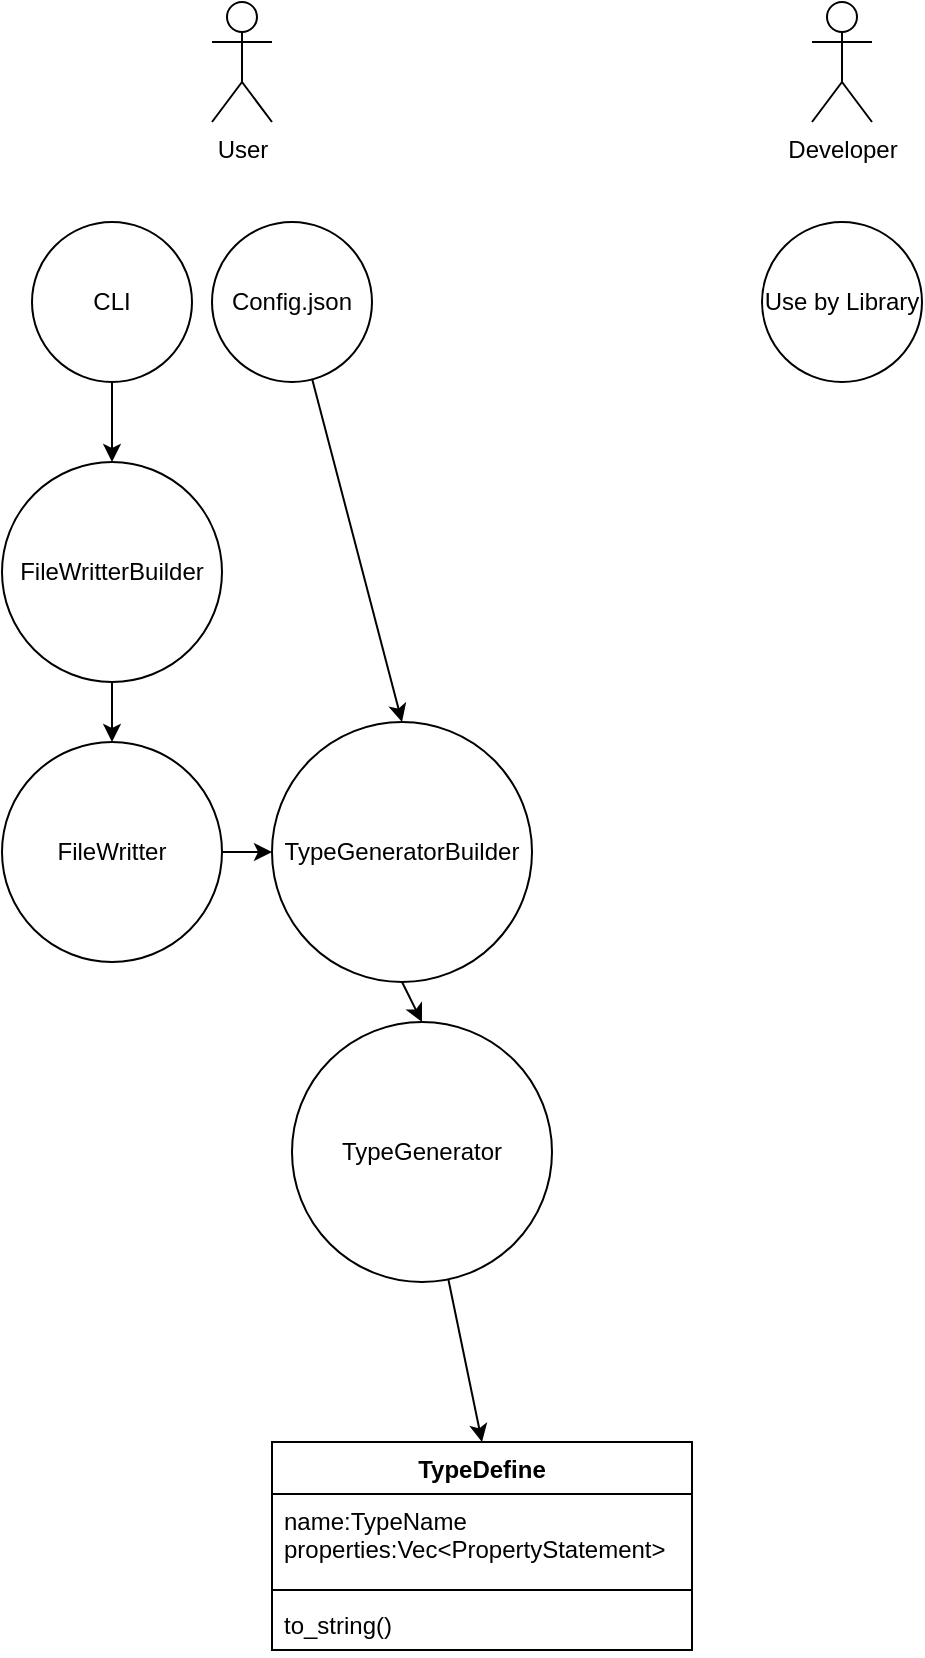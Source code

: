 <mxfile>
    <diagram id="C0DqR99-kkAK9X3leMUD" name="Page-1">
        <mxGraphModel dx="1198" dy="804" grid="1" gridSize="10" guides="1" tooltips="1" connect="1" arrows="1" fold="1" page="1" pageScale="1" pageWidth="827" pageHeight="1169" math="0" shadow="0">
            <root>
                <mxCell id="0"/>
                <mxCell id="1" parent="0"/>
                <mxCell id="2" value="User" style="shape=umlActor;verticalLabelPosition=bottom;verticalAlign=top;html=1;outlineConnect=0;" vertex="1" parent="1">
                    <mxGeometry x="150" y="30" width="30" height="60" as="geometry"/>
                </mxCell>
                <mxCell id="3" value="Developer" style="shape=umlActor;verticalLabelPosition=bottom;verticalAlign=top;html=1;outlineConnect=0;" vertex="1" parent="1">
                    <mxGeometry x="450" y="30" width="30" height="60" as="geometry"/>
                </mxCell>
                <mxCell id="21" style="edgeStyle=none;html=1;entryX=0.5;entryY=0;entryDx=0;entryDy=0;" edge="1" parent="1" source="4" target="12">
                    <mxGeometry relative="1" as="geometry"/>
                </mxCell>
                <mxCell id="4" value="CLI" style="ellipse;whiteSpace=wrap;html=1;aspect=fixed;" vertex="1" parent="1">
                    <mxGeometry x="60" y="140" width="80" height="80" as="geometry"/>
                </mxCell>
                <mxCell id="16" style="edgeStyle=none;html=1;entryX=0.5;entryY=0;entryDx=0;entryDy=0;" edge="1" parent="1" source="5" target="13">
                    <mxGeometry relative="1" as="geometry"/>
                </mxCell>
                <mxCell id="5" value="Config.json" style="ellipse;whiteSpace=wrap;html=1;aspect=fixed;" vertex="1" parent="1">
                    <mxGeometry x="150" y="140" width="80" height="80" as="geometry"/>
                </mxCell>
                <mxCell id="6" value="Use by Library" style="ellipse;whiteSpace=wrap;html=1;aspect=fixed;" vertex="1" parent="1">
                    <mxGeometry x="425" y="140" width="80" height="80" as="geometry"/>
                </mxCell>
                <mxCell id="7" value="TypeDefine" style="swimlane;fontStyle=1;align=center;verticalAlign=top;childLayout=stackLayout;horizontal=1;startSize=26;horizontalStack=0;resizeParent=1;resizeParentMax=0;resizeLast=0;collapsible=1;marginBottom=0;" vertex="1" parent="1">
                    <mxGeometry x="180" y="750" width="210" height="104" as="geometry"/>
                </mxCell>
                <mxCell id="8" value="name:TypeName&#10;properties:Vec&lt;PropertyStatement&gt;&#10;" style="text;strokeColor=none;fillColor=none;align=left;verticalAlign=top;spacingLeft=4;spacingRight=4;overflow=hidden;rotatable=0;points=[[0,0.5],[1,0.5]];portConstraint=eastwest;" vertex="1" parent="7">
                    <mxGeometry y="26" width="210" height="44" as="geometry"/>
                </mxCell>
                <mxCell id="9" value="" style="line;strokeWidth=1;fillColor=none;align=left;verticalAlign=middle;spacingTop=-1;spacingLeft=3;spacingRight=3;rotatable=0;labelPosition=right;points=[];portConstraint=eastwest;" vertex="1" parent="7">
                    <mxGeometry y="70" width="210" height="8" as="geometry"/>
                </mxCell>
                <mxCell id="10" value="to_string()" style="text;strokeColor=none;fillColor=none;align=left;verticalAlign=top;spacingLeft=4;spacingRight=4;overflow=hidden;rotatable=0;points=[[0,0.5],[1,0.5]];portConstraint=eastwest;" vertex="1" parent="7">
                    <mxGeometry y="78" width="210" height="26" as="geometry"/>
                </mxCell>
                <mxCell id="15" style="edgeStyle=none;html=1;entryX=0.5;entryY=0;entryDx=0;entryDy=0;" edge="1" parent="1" source="12" target="14">
                    <mxGeometry relative="1" as="geometry"/>
                </mxCell>
                <mxCell id="12" value="FileWritterBuilder&lt;br&gt;" style="ellipse;whiteSpace=wrap;html=1;aspect=fixed;" vertex="1" parent="1">
                    <mxGeometry x="45" y="260" width="110" height="110" as="geometry"/>
                </mxCell>
                <mxCell id="20" style="edgeStyle=none;html=1;exitX=0.5;exitY=1;exitDx=0;exitDy=0;entryX=0.5;entryY=0;entryDx=0;entryDy=0;" edge="1" parent="1" source="13" target="18">
                    <mxGeometry relative="1" as="geometry"/>
                </mxCell>
                <mxCell id="13" value="TypeGeneratorBuilder&lt;br&gt;" style="ellipse;whiteSpace=wrap;html=1;aspect=fixed;" vertex="1" parent="1">
                    <mxGeometry x="180" y="390" width="130" height="130" as="geometry"/>
                </mxCell>
                <mxCell id="17" style="edgeStyle=none;html=1;entryX=0;entryY=0.5;entryDx=0;entryDy=0;" edge="1" parent="1" source="14" target="13">
                    <mxGeometry relative="1" as="geometry"/>
                </mxCell>
                <mxCell id="14" value="FileWritter" style="ellipse;whiteSpace=wrap;html=1;aspect=fixed;" vertex="1" parent="1">
                    <mxGeometry x="45" y="400" width="110" height="110" as="geometry"/>
                </mxCell>
                <mxCell id="19" style="edgeStyle=none;html=1;entryX=0.5;entryY=0;entryDx=0;entryDy=0;" edge="1" parent="1" source="18" target="7">
                    <mxGeometry relative="1" as="geometry"/>
                </mxCell>
                <mxCell id="18" value="TypeGenerator" style="ellipse;whiteSpace=wrap;html=1;aspect=fixed;" vertex="1" parent="1">
                    <mxGeometry x="190" y="540" width="130" height="130" as="geometry"/>
                </mxCell>
            </root>
        </mxGraphModel>
    </diagram>
</mxfile>